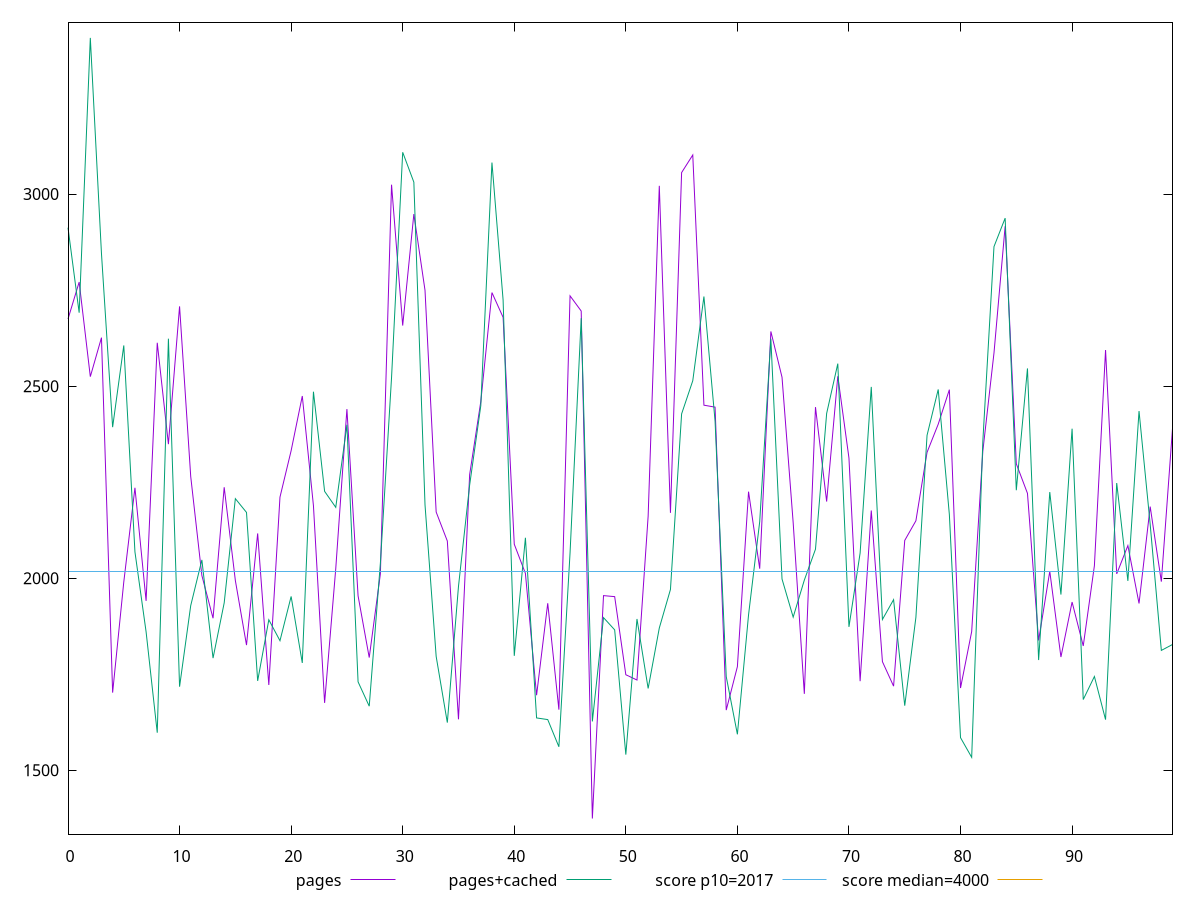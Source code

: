 reset

$pages <<EOF
0 2674.7639999999997
1 2770.895999999999
2 2524.6959999999985
3 2626.239999999997
4 1702.152000000001
5 1990.236
6 2235.4240000000027
7 1940.9560000000015
8 2612.911999999997
9 2348.971999999999
10 2707.6679999999906
11 2264.711999999998
12 2006.8839999999987
13 1895.8520000000008
14 2236.7279999999982
15 1994.0040000000013
16 1825.9080000000001
17 2116.587999999998
18 1722.1320000000026
19 2211.1080000000006
20 2331.9680000000017
21 2474.2599999999998
22 2188.6319999999987
23 1675.400000000002
24 2024.8920000000014
25 2440.2479999999946
26 1954.152000000002
27 1793.464000000002
28 2011.3040000000003
29 3024.44
30 2657.7519999999995
31 2947.9399999999937
32 2749.4359999999965
33 2172.2599999999975
34 2096.823999999997
35 1632.7639999999997
36 2269.379999999995
37 2459.6759999999995
38 2743.4959999999946
39 2679.0799999999977
40 2088.5200000000027
41 2012.535999999999
42 1695.3880000000013
43 1934.852000000002
44 1657.8400000000024
45 2735.0559999999946
46 2695.487999999998
47 1374.4680000000035
48 1954.7080000000033
49 1952.0519999999995
50 1748.7480000000025
51 1734.9640000000002
52 2161.427999999994
53 3021.4599999999905
54 2170.0999999999976
55 3055.9119999999953
56 3101.707999999999
57 2450.4319999999975
58 2445.315999999997
59 1656.6800000000005
60 1769.852000000004
61 2225.307999999997
62 2024.788000000001
63 2642.375999999998
64 2523.203999999998
65 2144.4519999999998
66 1698.9520000000005
67 2445.407999999999
68 2199.575999999997
69 2525.7320000000013
70 2312.859999999996
71 1731.968000000002
72 2176.219999999995
73 1782.7519999999997
74 1719.0040000000022
75 2098.3800000000006
76 2149.5159999999973
77 2327.7359999999976
78 2400.9279999999976
79 2490.867999999997
80 1714.1640000000027
81 1861.148000000001
82 2331.011999999997
83 2586.367999999997
84 2916.3039999999983
85 2297.8159999999957
86 2220.923999999995
87 1837.9960000000008
88 2017.9799999999989
89 1794.888000000002
90 1937.935999999998
91 1823.6960000000017
92 2032.6159999999977
93 2594.0559999999978
94 2011.2880000000002
95 2084.8920000000016
96 1934.2839999999999
97 2186.4879999999976
98 1991.108
99 2389.427999999997
EOF

$pagesCached <<EOF
0 2912.484000000001
1 2691.168000000005
2 3406.475999999986
3 2845.095999999995
4 2393.184000000001
5 2605.896000000003
6 2068.5639999999985
7 1860.4240000000025
8 1597.8079999999993
9 2623.5279999999966
10 1717.6000000000008
11 1928.7199999999998
12 2047.6680000000013
13 1792.0440000000015
14 1935.779999999999
15 2207.0799999999977
16 2171.2199999999957
17 1732.7280000000007
18 1891.8120000000004
19 1837.2960000000007
20 1952.5479999999952
21 1779.4800000000012
22 2485.4999999999973
23 2226.1640000000043
24 2184.492000000002
25 2399.492
26 1730.2360000000017
27 1666.9200000000035
28 2039.228000000001
29 2522.0560000000014
30 3108.7759999999957
31 3030.9000000000015
32 2190.984000000001
33 1796.408000000002
34 1624.1440000000027
35 1978.6880000000003
36 2242.5519999999997
37 2449.083999999996
38 3082.0079999999903
39 2723.991999999999
40 1798.000000000002
41 2105.3079999999964
42 1636.3400000000024
43 1631.9960000000026
44 1561.180000000001
45 2065.688000000001
46 2676.8639999999928
47 1627.192000000002
48 1897.3800000000012
49 1865.6160000000016
50 1540.8360000000011
51 1893.9160000000018
52 1712.996000000002
53 1870.3680000000022
54 1970.6320000000014
55 2427.7279999999982
56 2514.0519999999888
57 2733.3519999999926
58 2408.492000000001
59 1743.7960000000016
60 1593.6280000000029
61 1904.6360000000018
62 2147.1440000000002
63 2623.4519999999993
64 1997.9640000000009
65 1898.7280000000023
66 1995.0960000000018
67 2075.531999999998
68 2428.9559999999956
69 2558.612
70 1873.328000000001
71 2065.516000000002
72 2497.959999999995
73 1892.5960000000018
74 1944.1720000000003
75 1668.1680000000015
76 1898.0400000000002
77 2372.0079999999994
78 2491.4119999999934
79 2165.396
80 1584.9600000000005
81 1533.7440000000004
82 2356.6799999999994
83 2863.1999999999966
84 2937.351999999987
85 2229.019999999999
86 2546.0879999999984
87 1787.0200000000011
88 2224.2319999999986
89 1957.4000000000024
90 2389.2799999999984
91 1684.1640000000018
92 1744.2040000000022
93 1631.887999999999
94 2247.780000000003
95 1993.028000000001
96 2435.0919999999996
97 2140.171999999995
98 1812.088000000001
99 1827.5040000000008
EOF

set key outside below
set xrange [0:99]
set yrange [1333.8278400000038:3447.1161599999855]
set trange [1333.8278400000038:3447.1161599999855]
set terminal svg size 640, 520 enhanced background rgb 'white'
set output "report_00017_2021-02-10T15-08-03.406Z/mainthread-work-breakdown/comparison/line/0_vs_1.svg"

plot $pages title "pages" with line, \
     $pagesCached title "pages+cached" with line, \
     2017 title "score p10=2017", \
     4000 title "score median=4000"

reset
